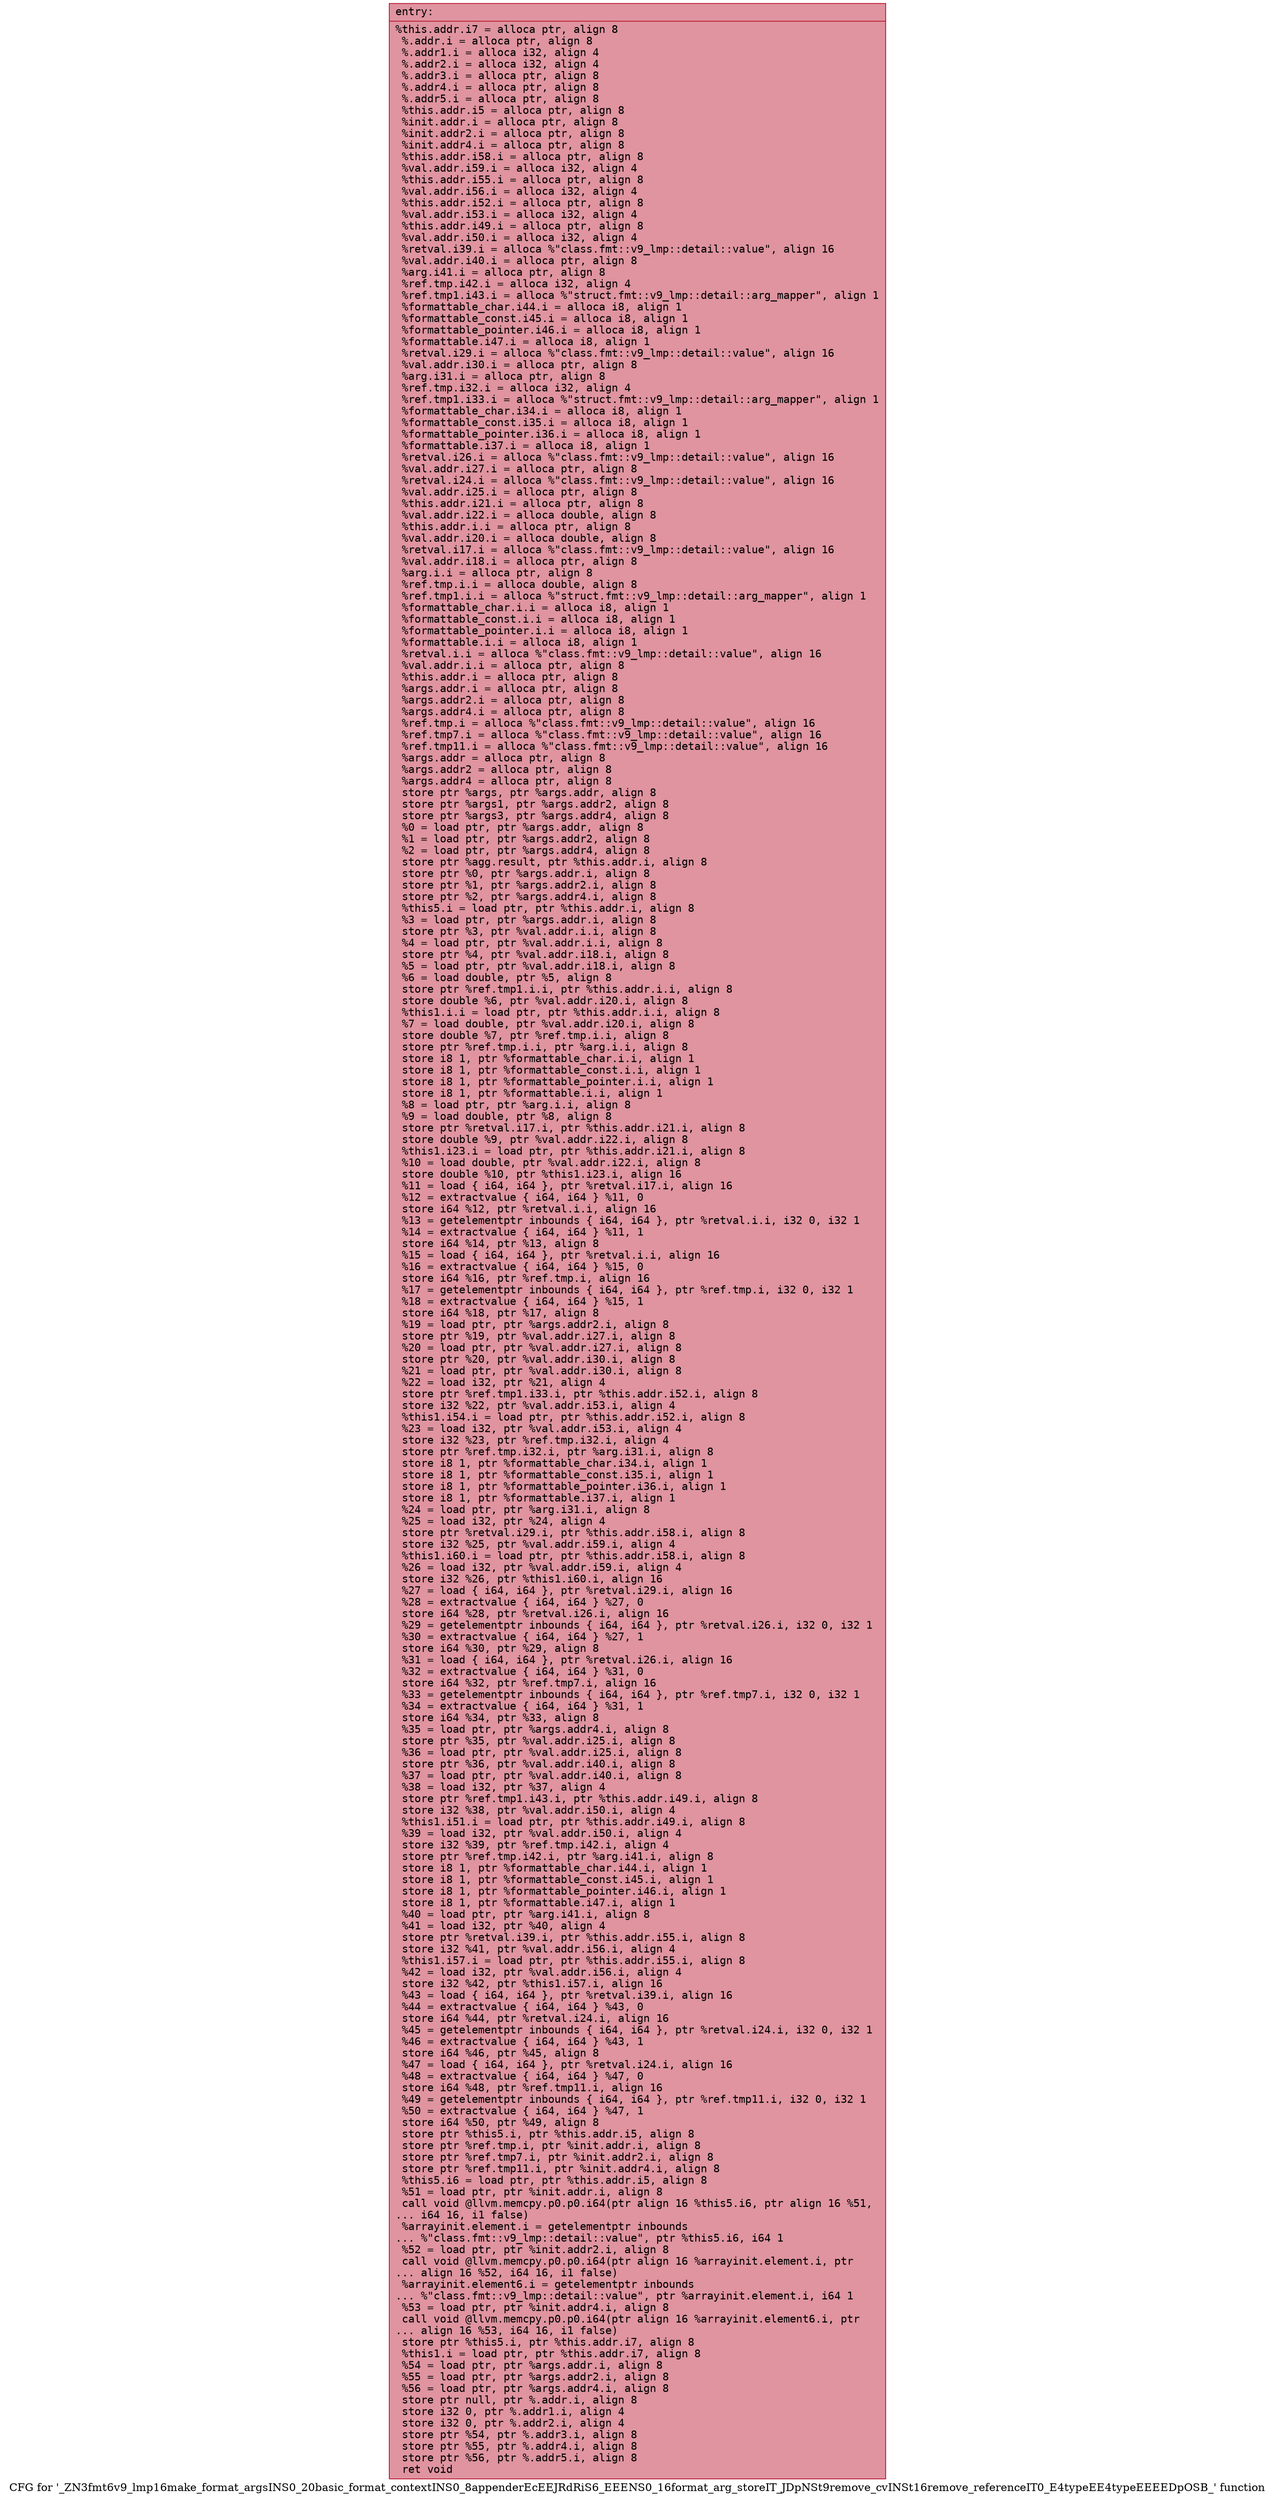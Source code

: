 digraph "CFG for '_ZN3fmt6v9_lmp16make_format_argsINS0_20basic_format_contextINS0_8appenderEcEEJRdRiS6_EEENS0_16format_arg_storeIT_JDpNSt9remove_cvINSt16remove_referenceIT0_E4typeEE4typeEEEEDpOSB_' function" {
	label="CFG for '_ZN3fmt6v9_lmp16make_format_argsINS0_20basic_format_contextINS0_8appenderEcEEJRdRiS6_EEENS0_16format_arg_storeIT_JDpNSt9remove_cvINSt16remove_referenceIT0_E4typeEE4typeEEEEDpOSB_' function";

	Node0x55e522898ff0 [shape=record,color="#b70d28ff", style=filled, fillcolor="#b70d2870" fontname="Courier",label="{entry:\l|  %this.addr.i7 = alloca ptr, align 8\l  %.addr.i = alloca ptr, align 8\l  %.addr1.i = alloca i32, align 4\l  %.addr2.i = alloca i32, align 4\l  %.addr3.i = alloca ptr, align 8\l  %.addr4.i = alloca ptr, align 8\l  %.addr5.i = alloca ptr, align 8\l  %this.addr.i5 = alloca ptr, align 8\l  %init.addr.i = alloca ptr, align 8\l  %init.addr2.i = alloca ptr, align 8\l  %init.addr4.i = alloca ptr, align 8\l  %this.addr.i58.i = alloca ptr, align 8\l  %val.addr.i59.i = alloca i32, align 4\l  %this.addr.i55.i = alloca ptr, align 8\l  %val.addr.i56.i = alloca i32, align 4\l  %this.addr.i52.i = alloca ptr, align 8\l  %val.addr.i53.i = alloca i32, align 4\l  %this.addr.i49.i = alloca ptr, align 8\l  %val.addr.i50.i = alloca i32, align 4\l  %retval.i39.i = alloca %\"class.fmt::v9_lmp::detail::value\", align 16\l  %val.addr.i40.i = alloca ptr, align 8\l  %arg.i41.i = alloca ptr, align 8\l  %ref.tmp.i42.i = alloca i32, align 4\l  %ref.tmp1.i43.i = alloca %\"struct.fmt::v9_lmp::detail::arg_mapper\", align 1\l  %formattable_char.i44.i = alloca i8, align 1\l  %formattable_const.i45.i = alloca i8, align 1\l  %formattable_pointer.i46.i = alloca i8, align 1\l  %formattable.i47.i = alloca i8, align 1\l  %retval.i29.i = alloca %\"class.fmt::v9_lmp::detail::value\", align 16\l  %val.addr.i30.i = alloca ptr, align 8\l  %arg.i31.i = alloca ptr, align 8\l  %ref.tmp.i32.i = alloca i32, align 4\l  %ref.tmp1.i33.i = alloca %\"struct.fmt::v9_lmp::detail::arg_mapper\", align 1\l  %formattable_char.i34.i = alloca i8, align 1\l  %formattable_const.i35.i = alloca i8, align 1\l  %formattable_pointer.i36.i = alloca i8, align 1\l  %formattable.i37.i = alloca i8, align 1\l  %retval.i26.i = alloca %\"class.fmt::v9_lmp::detail::value\", align 16\l  %val.addr.i27.i = alloca ptr, align 8\l  %retval.i24.i = alloca %\"class.fmt::v9_lmp::detail::value\", align 16\l  %val.addr.i25.i = alloca ptr, align 8\l  %this.addr.i21.i = alloca ptr, align 8\l  %val.addr.i22.i = alloca double, align 8\l  %this.addr.i.i = alloca ptr, align 8\l  %val.addr.i20.i = alloca double, align 8\l  %retval.i17.i = alloca %\"class.fmt::v9_lmp::detail::value\", align 16\l  %val.addr.i18.i = alloca ptr, align 8\l  %arg.i.i = alloca ptr, align 8\l  %ref.tmp.i.i = alloca double, align 8\l  %ref.tmp1.i.i = alloca %\"struct.fmt::v9_lmp::detail::arg_mapper\", align 1\l  %formattable_char.i.i = alloca i8, align 1\l  %formattable_const.i.i = alloca i8, align 1\l  %formattable_pointer.i.i = alloca i8, align 1\l  %formattable.i.i = alloca i8, align 1\l  %retval.i.i = alloca %\"class.fmt::v9_lmp::detail::value\", align 16\l  %val.addr.i.i = alloca ptr, align 8\l  %this.addr.i = alloca ptr, align 8\l  %args.addr.i = alloca ptr, align 8\l  %args.addr2.i = alloca ptr, align 8\l  %args.addr4.i = alloca ptr, align 8\l  %ref.tmp.i = alloca %\"class.fmt::v9_lmp::detail::value\", align 16\l  %ref.tmp7.i = alloca %\"class.fmt::v9_lmp::detail::value\", align 16\l  %ref.tmp11.i = alloca %\"class.fmt::v9_lmp::detail::value\", align 16\l  %args.addr = alloca ptr, align 8\l  %args.addr2 = alloca ptr, align 8\l  %args.addr4 = alloca ptr, align 8\l  store ptr %args, ptr %args.addr, align 8\l  store ptr %args1, ptr %args.addr2, align 8\l  store ptr %args3, ptr %args.addr4, align 8\l  %0 = load ptr, ptr %args.addr, align 8\l  %1 = load ptr, ptr %args.addr2, align 8\l  %2 = load ptr, ptr %args.addr4, align 8\l  store ptr %agg.result, ptr %this.addr.i, align 8\l  store ptr %0, ptr %args.addr.i, align 8\l  store ptr %1, ptr %args.addr2.i, align 8\l  store ptr %2, ptr %args.addr4.i, align 8\l  %this5.i = load ptr, ptr %this.addr.i, align 8\l  %3 = load ptr, ptr %args.addr.i, align 8\l  store ptr %3, ptr %val.addr.i.i, align 8\l  %4 = load ptr, ptr %val.addr.i.i, align 8\l  store ptr %4, ptr %val.addr.i18.i, align 8\l  %5 = load ptr, ptr %val.addr.i18.i, align 8\l  %6 = load double, ptr %5, align 8\l  store ptr %ref.tmp1.i.i, ptr %this.addr.i.i, align 8\l  store double %6, ptr %val.addr.i20.i, align 8\l  %this1.i.i = load ptr, ptr %this.addr.i.i, align 8\l  %7 = load double, ptr %val.addr.i20.i, align 8\l  store double %7, ptr %ref.tmp.i.i, align 8\l  store ptr %ref.tmp.i.i, ptr %arg.i.i, align 8\l  store i8 1, ptr %formattable_char.i.i, align 1\l  store i8 1, ptr %formattable_const.i.i, align 1\l  store i8 1, ptr %formattable_pointer.i.i, align 1\l  store i8 1, ptr %formattable.i.i, align 1\l  %8 = load ptr, ptr %arg.i.i, align 8\l  %9 = load double, ptr %8, align 8\l  store ptr %retval.i17.i, ptr %this.addr.i21.i, align 8\l  store double %9, ptr %val.addr.i22.i, align 8\l  %this1.i23.i = load ptr, ptr %this.addr.i21.i, align 8\l  %10 = load double, ptr %val.addr.i22.i, align 8\l  store double %10, ptr %this1.i23.i, align 16\l  %11 = load \{ i64, i64 \}, ptr %retval.i17.i, align 16\l  %12 = extractvalue \{ i64, i64 \} %11, 0\l  store i64 %12, ptr %retval.i.i, align 16\l  %13 = getelementptr inbounds \{ i64, i64 \}, ptr %retval.i.i, i32 0, i32 1\l  %14 = extractvalue \{ i64, i64 \} %11, 1\l  store i64 %14, ptr %13, align 8\l  %15 = load \{ i64, i64 \}, ptr %retval.i.i, align 16\l  %16 = extractvalue \{ i64, i64 \} %15, 0\l  store i64 %16, ptr %ref.tmp.i, align 16\l  %17 = getelementptr inbounds \{ i64, i64 \}, ptr %ref.tmp.i, i32 0, i32 1\l  %18 = extractvalue \{ i64, i64 \} %15, 1\l  store i64 %18, ptr %17, align 8\l  %19 = load ptr, ptr %args.addr2.i, align 8\l  store ptr %19, ptr %val.addr.i27.i, align 8\l  %20 = load ptr, ptr %val.addr.i27.i, align 8\l  store ptr %20, ptr %val.addr.i30.i, align 8\l  %21 = load ptr, ptr %val.addr.i30.i, align 8\l  %22 = load i32, ptr %21, align 4\l  store ptr %ref.tmp1.i33.i, ptr %this.addr.i52.i, align 8\l  store i32 %22, ptr %val.addr.i53.i, align 4\l  %this1.i54.i = load ptr, ptr %this.addr.i52.i, align 8\l  %23 = load i32, ptr %val.addr.i53.i, align 4\l  store i32 %23, ptr %ref.tmp.i32.i, align 4\l  store ptr %ref.tmp.i32.i, ptr %arg.i31.i, align 8\l  store i8 1, ptr %formattable_char.i34.i, align 1\l  store i8 1, ptr %formattable_const.i35.i, align 1\l  store i8 1, ptr %formattable_pointer.i36.i, align 1\l  store i8 1, ptr %formattable.i37.i, align 1\l  %24 = load ptr, ptr %arg.i31.i, align 8\l  %25 = load i32, ptr %24, align 4\l  store ptr %retval.i29.i, ptr %this.addr.i58.i, align 8\l  store i32 %25, ptr %val.addr.i59.i, align 4\l  %this1.i60.i = load ptr, ptr %this.addr.i58.i, align 8\l  %26 = load i32, ptr %val.addr.i59.i, align 4\l  store i32 %26, ptr %this1.i60.i, align 16\l  %27 = load \{ i64, i64 \}, ptr %retval.i29.i, align 16\l  %28 = extractvalue \{ i64, i64 \} %27, 0\l  store i64 %28, ptr %retval.i26.i, align 16\l  %29 = getelementptr inbounds \{ i64, i64 \}, ptr %retval.i26.i, i32 0, i32 1\l  %30 = extractvalue \{ i64, i64 \} %27, 1\l  store i64 %30, ptr %29, align 8\l  %31 = load \{ i64, i64 \}, ptr %retval.i26.i, align 16\l  %32 = extractvalue \{ i64, i64 \} %31, 0\l  store i64 %32, ptr %ref.tmp7.i, align 16\l  %33 = getelementptr inbounds \{ i64, i64 \}, ptr %ref.tmp7.i, i32 0, i32 1\l  %34 = extractvalue \{ i64, i64 \} %31, 1\l  store i64 %34, ptr %33, align 8\l  %35 = load ptr, ptr %args.addr4.i, align 8\l  store ptr %35, ptr %val.addr.i25.i, align 8\l  %36 = load ptr, ptr %val.addr.i25.i, align 8\l  store ptr %36, ptr %val.addr.i40.i, align 8\l  %37 = load ptr, ptr %val.addr.i40.i, align 8\l  %38 = load i32, ptr %37, align 4\l  store ptr %ref.tmp1.i43.i, ptr %this.addr.i49.i, align 8\l  store i32 %38, ptr %val.addr.i50.i, align 4\l  %this1.i51.i = load ptr, ptr %this.addr.i49.i, align 8\l  %39 = load i32, ptr %val.addr.i50.i, align 4\l  store i32 %39, ptr %ref.tmp.i42.i, align 4\l  store ptr %ref.tmp.i42.i, ptr %arg.i41.i, align 8\l  store i8 1, ptr %formattable_char.i44.i, align 1\l  store i8 1, ptr %formattable_const.i45.i, align 1\l  store i8 1, ptr %formattable_pointer.i46.i, align 1\l  store i8 1, ptr %formattable.i47.i, align 1\l  %40 = load ptr, ptr %arg.i41.i, align 8\l  %41 = load i32, ptr %40, align 4\l  store ptr %retval.i39.i, ptr %this.addr.i55.i, align 8\l  store i32 %41, ptr %val.addr.i56.i, align 4\l  %this1.i57.i = load ptr, ptr %this.addr.i55.i, align 8\l  %42 = load i32, ptr %val.addr.i56.i, align 4\l  store i32 %42, ptr %this1.i57.i, align 16\l  %43 = load \{ i64, i64 \}, ptr %retval.i39.i, align 16\l  %44 = extractvalue \{ i64, i64 \} %43, 0\l  store i64 %44, ptr %retval.i24.i, align 16\l  %45 = getelementptr inbounds \{ i64, i64 \}, ptr %retval.i24.i, i32 0, i32 1\l  %46 = extractvalue \{ i64, i64 \} %43, 1\l  store i64 %46, ptr %45, align 8\l  %47 = load \{ i64, i64 \}, ptr %retval.i24.i, align 16\l  %48 = extractvalue \{ i64, i64 \} %47, 0\l  store i64 %48, ptr %ref.tmp11.i, align 16\l  %49 = getelementptr inbounds \{ i64, i64 \}, ptr %ref.tmp11.i, i32 0, i32 1\l  %50 = extractvalue \{ i64, i64 \} %47, 1\l  store i64 %50, ptr %49, align 8\l  store ptr %this5.i, ptr %this.addr.i5, align 8\l  store ptr %ref.tmp.i, ptr %init.addr.i, align 8\l  store ptr %ref.tmp7.i, ptr %init.addr2.i, align 8\l  store ptr %ref.tmp11.i, ptr %init.addr4.i, align 8\l  %this5.i6 = load ptr, ptr %this.addr.i5, align 8\l  %51 = load ptr, ptr %init.addr.i, align 8\l  call void @llvm.memcpy.p0.p0.i64(ptr align 16 %this5.i6, ptr align 16 %51,\l... i64 16, i1 false)\l  %arrayinit.element.i = getelementptr inbounds\l... %\"class.fmt::v9_lmp::detail::value\", ptr %this5.i6, i64 1\l  %52 = load ptr, ptr %init.addr2.i, align 8\l  call void @llvm.memcpy.p0.p0.i64(ptr align 16 %arrayinit.element.i, ptr\l... align 16 %52, i64 16, i1 false)\l  %arrayinit.element6.i = getelementptr inbounds\l... %\"class.fmt::v9_lmp::detail::value\", ptr %arrayinit.element.i, i64 1\l  %53 = load ptr, ptr %init.addr4.i, align 8\l  call void @llvm.memcpy.p0.p0.i64(ptr align 16 %arrayinit.element6.i, ptr\l... align 16 %53, i64 16, i1 false)\l  store ptr %this5.i, ptr %this.addr.i7, align 8\l  %this1.i = load ptr, ptr %this.addr.i7, align 8\l  %54 = load ptr, ptr %args.addr.i, align 8\l  %55 = load ptr, ptr %args.addr2.i, align 8\l  %56 = load ptr, ptr %args.addr4.i, align 8\l  store ptr null, ptr %.addr.i, align 8\l  store i32 0, ptr %.addr1.i, align 4\l  store i32 0, ptr %.addr2.i, align 4\l  store ptr %54, ptr %.addr3.i, align 8\l  store ptr %55, ptr %.addr4.i, align 8\l  store ptr %56, ptr %.addr5.i, align 8\l  ret void\l}"];
}
